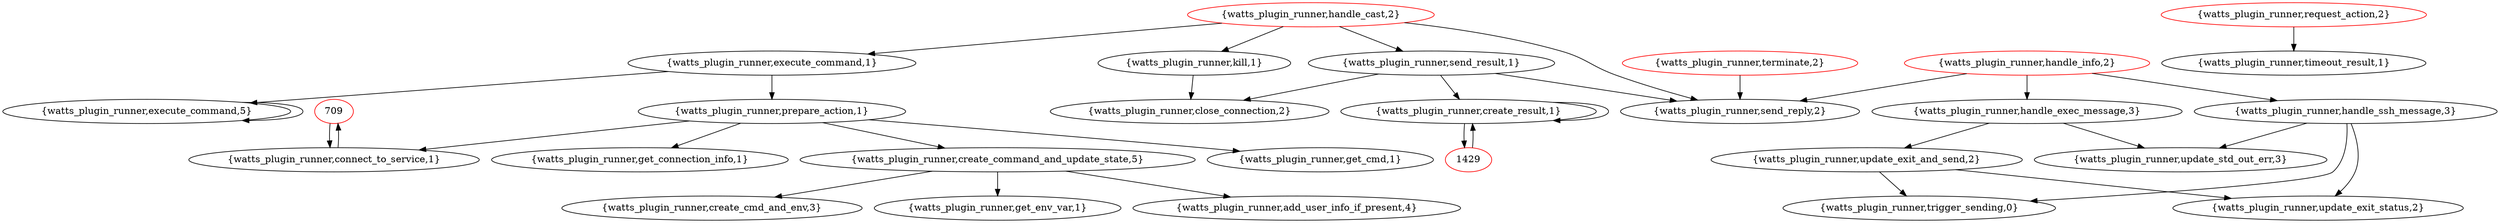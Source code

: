 digraph CG {"709" [width=0.550000 heigth=0.400000 color=red ];
"1429" [width=0.550000 heigth=0.400000 color=red ];
"{watts_plugin_runner,add_user_info_if_present,4}" [width=4.400000 heigth=0.400000 ];
"{watts_plugin_runner,close_connection,2}" [width=3.850000 heigth=0.400000 ];
"{watts_plugin_runner,connect_to_service,1}" [width=3.850000 heigth=0.400000 ];
"{watts_plugin_runner,create_cmd_and_env,3}" [width=3.850000 heigth=0.400000 ];
"{watts_plugin_runner,create_command_and_update_state,5}" [width=4.950000 heigth=0.400000 ];
"{watts_plugin_runner,create_result,1}" [width=3.300000 heigth=0.400000 ];
"{watts_plugin_runner,execute_command,1}" [width=3.300000 heigth=0.400000 ];
"{watts_plugin_runner,execute_command,5}" [width=3.300000 heigth=0.400000 ];
"{watts_plugin_runner,get_cmd,1}" [width=2.750000 heigth=0.400000 ];
"{watts_plugin_runner,get_connection_info,1}" [width=3.850000 heigth=0.400000 ];
"{watts_plugin_runner,get_env_var,1}" [width=3.300000 heigth=0.400000 ];
"{watts_plugin_runner,handle_cast,2}" [width=3.300000 heigth=0.400000 color=red ];
"{watts_plugin_runner,handle_exec_message,3}" [width=3.850000 heigth=0.400000 ];
"{watts_plugin_runner,handle_info,2}" [width=3.300000 heigth=0.400000 color=red ];
"{watts_plugin_runner,handle_ssh_message,3}" [width=3.850000 heigth=0.400000 ];
"{watts_plugin_runner,kill,1}" [width=2.750000 heigth=0.400000 ];
"{watts_plugin_runner,prepare_action,1}" [width=3.300000 heigth=0.400000 ];
"{watts_plugin_runner,request_action,2}" [width=3.300000 heigth=0.400000 color=red ];
"{watts_plugin_runner,send_reply,2}" [width=3.300000 heigth=0.400000 ];
"{watts_plugin_runner,send_result,1}" [width=3.300000 heigth=0.400000 ];
"{watts_plugin_runner,terminate,2}" [width=3.300000 heigth=0.400000 color=red ];
"{watts_plugin_runner,timeout_result,1}" [width=3.300000 heigth=0.400000 ];
"{watts_plugin_runner,trigger_sending,0}" [width=3.300000 heigth=0.400000 ];
"{watts_plugin_runner,update_exit_and_send,2}" [width=3.850000 heigth=0.400000 ];
"{watts_plugin_runner,update_exit_status,2}" [width=3.850000 heigth=0.400000 ];
"{watts_plugin_runner,update_std_out_err,3}" [width=3.850000 heigth=0.400000 ];
"{watts_plugin_runner,prepare_action,1}" -> "{watts_plugin_runner,create_command_and_update_state,5}" [];
"{watts_plugin_runner,prepare_action,1}" -> "{watts_plugin_runner,get_cmd,1}" [];
"1429" -> "{watts_plugin_runner,create_result,1}" [];
"{watts_plugin_runner,send_result,1}" -> "{watts_plugin_runner,close_connection,2}" [];
"{watts_plugin_runner,send_result,1}" -> "{watts_plugin_runner,create_result,1}" [];
"{watts_plugin_runner,execute_command,1}" -> "{watts_plugin_runner,prepare_action,1}" [];
"{watts_plugin_runner,handle_ssh_message,3}" -> "{watts_plugin_runner,update_std_out_err,3}" [];
"{watts_plugin_runner,handle_cast,2}" -> "{watts_plugin_runner,execute_command,1}" [];
"{watts_plugin_runner,create_result,1}" -> "{watts_plugin_runner,create_result,1}" [];
"{watts_plugin_runner,kill,1}" -> "{watts_plugin_runner,close_connection,2}" [];
"709" -> "{watts_plugin_runner,connect_to_service,1}" [];
"{watts_plugin_runner,create_command_and_update_state,5}" -> "{watts_plugin_runner,create_cmd_and_env,3}" [];
"{watts_plugin_runner,send_result,1}" -> "{watts_plugin_runner,send_reply,2}" [];
"{watts_plugin_runner,prepare_action,1}" -> "{watts_plugin_runner,get_connection_info,1}" [];
"{watts_plugin_runner,handle_info,2}" -> "{watts_plugin_runner,handle_exec_message,3}" [];
"{watts_plugin_runner,update_exit_and_send,2}" -> "{watts_plugin_runner,trigger_sending,0}" [];
"{watts_plugin_runner,prepare_action,1}" -> "{watts_plugin_runner,connect_to_service,1}" [];
"{watts_plugin_runner,handle_ssh_message,3}" -> "{watts_plugin_runner,update_exit_status,2}" [];
"{watts_plugin_runner,execute_command,5}" -> "{watts_plugin_runner,execute_command,5}" [];
"{watts_plugin_runner,handle_info,2}" -> "{watts_plugin_runner,handle_ssh_message,3}" [];
"{watts_plugin_runner,create_result,1}" -> "1429" [];
"{watts_plugin_runner,handle_exec_message,3}" -> "{watts_plugin_runner,update_std_out_err,3}" [];
"{watts_plugin_runner,handle_cast,2}" -> "{watts_plugin_runner,send_reply,2}" [];
"{watts_plugin_runner,handle_cast,2}" -> "{watts_plugin_runner,send_result,1}" [];
"{watts_plugin_runner,request_action,2}" -> "{watts_plugin_runner,timeout_result,1}" [];
"{watts_plugin_runner,handle_ssh_message,3}" -> "{watts_plugin_runner,trigger_sending,0}" [];
"{watts_plugin_runner,terminate,2}" -> "{watts_plugin_runner,send_reply,2}" [];
"{watts_plugin_runner,handle_cast,2}" -> "{watts_plugin_runner,kill,1}" [];
"{watts_plugin_runner,handle_exec_message,3}" -> "{watts_plugin_runner,update_exit_and_send,2}" [];
"{watts_plugin_runner,create_command_and_update_state,5}" -> "{watts_plugin_runner,get_env_var,1}" [];
"{watts_plugin_runner,execute_command,1}" -> "{watts_plugin_runner,execute_command,5}" [];
"{watts_plugin_runner,create_command_and_update_state,5}" -> "{watts_plugin_runner,add_user_info_if_present,4}" [];
"{watts_plugin_runner,update_exit_and_send,2}" -> "{watts_plugin_runner,update_exit_status,2}" [];
"{watts_plugin_runner,connect_to_service,1}" -> "709" [];
"{watts_plugin_runner,handle_info,2}" -> "{watts_plugin_runner,send_reply,2}" [];
graph [CG=CG]}